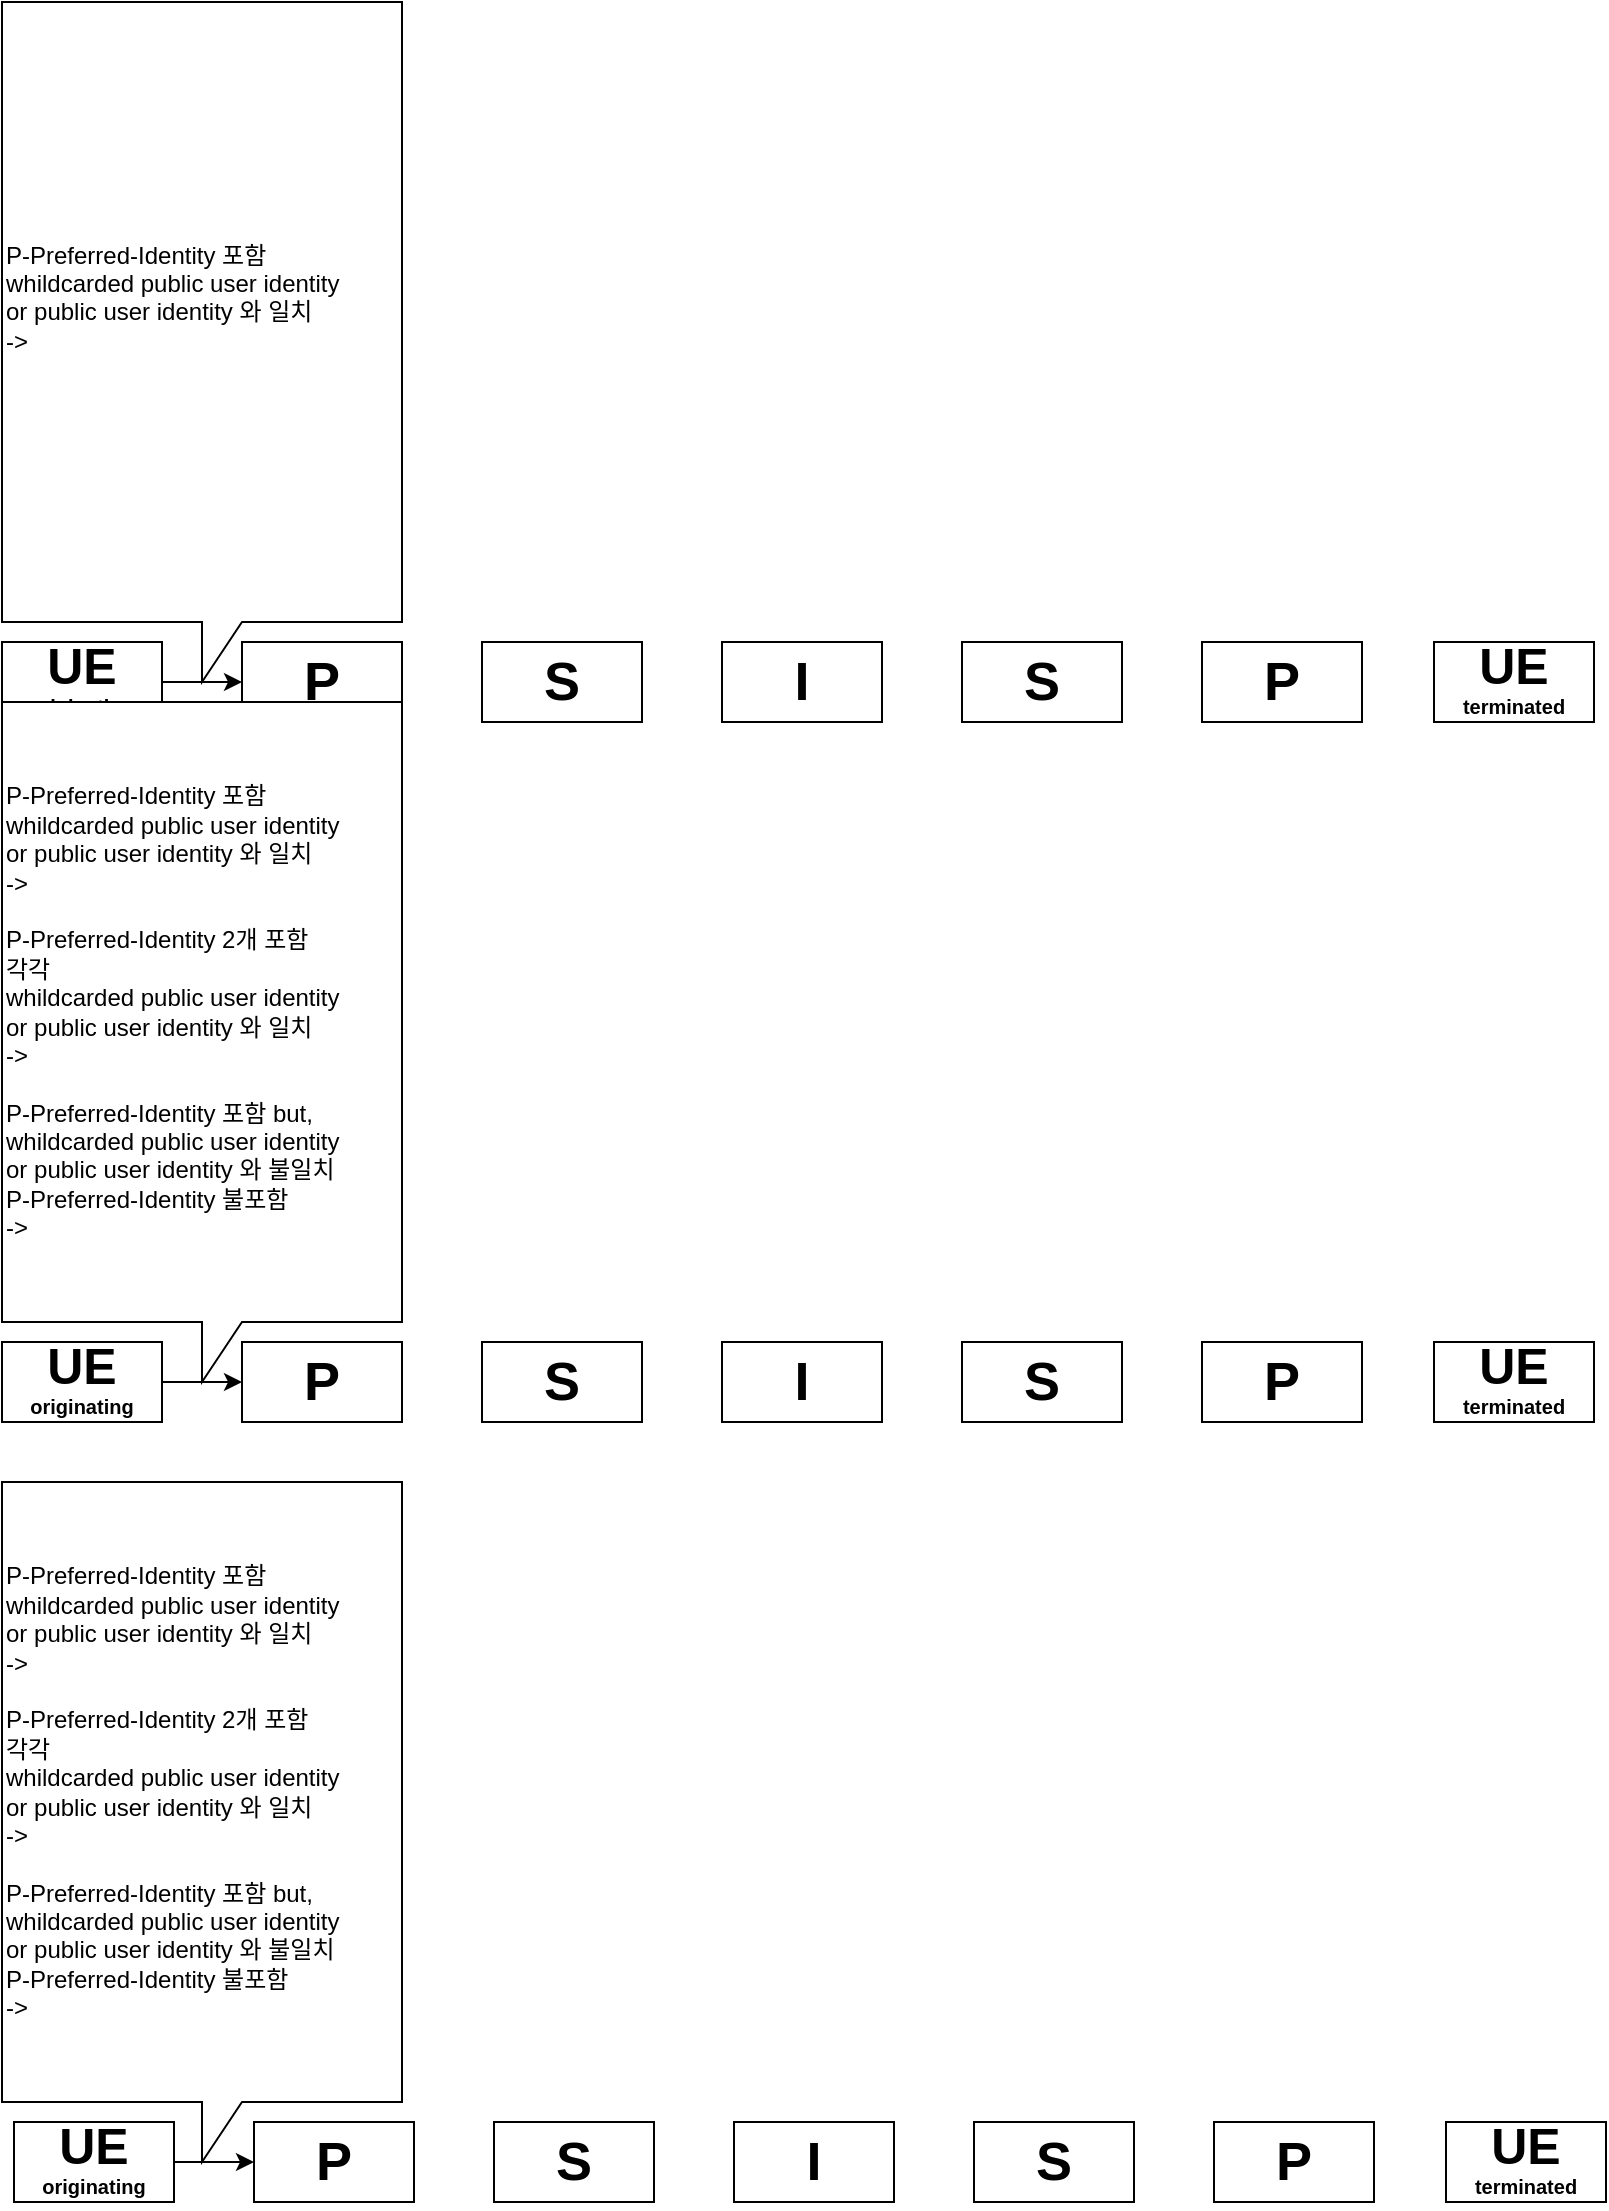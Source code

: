 <mxfile version="24.2.1" type="github">
  <diagram name="페이지-1" id="yByTBNLGPOL0VSUT-d2I">
    <mxGraphModel dx="1434" dy="728" grid="1" gridSize="10" guides="1" tooltips="1" connect="1" arrows="1" fold="1" page="1" pageScale="1" pageWidth="827" pageHeight="1169" math="0" shadow="0">
      <root>
        <mxCell id="0" />
        <mxCell id="1" parent="0" />
        <mxCell id="iQ_baN4OKRyEZQyM4Yl5-14" style="edgeStyle=orthogonalEdgeStyle;rounded=0;orthogonalLoop=1;jettySize=auto;html=1;exitX=1;exitY=0.5;exitDx=0;exitDy=0;entryX=0;entryY=0.5;entryDx=0;entryDy=0;" edge="1" parent="1" source="iQ_baN4OKRyEZQyM4Yl5-6" target="iQ_baN4OKRyEZQyM4Yl5-7">
          <mxGeometry relative="1" as="geometry" />
        </mxCell>
        <mxCell id="iQ_baN4OKRyEZQyM4Yl5-6" value="&lt;font size=&quot;1&quot; style=&quot;&quot;&gt;&lt;b style=&quot;font-size: 25px;&quot;&gt;UE&lt;/b&gt;&lt;/font&gt;&lt;div&gt;&lt;font size=&quot;1&quot; style=&quot;&quot;&gt;&lt;b style=&quot;font-size: 12px;&quot;&gt;&lt;sup&gt;originating&lt;/sup&gt;&lt;/b&gt;&lt;/font&gt;&lt;/div&gt;" style="rounded=0;whiteSpace=wrap;html=1;" vertex="1" parent="1">
          <mxGeometry x="16" y="1110" width="80" height="40" as="geometry" />
        </mxCell>
        <mxCell id="iQ_baN4OKRyEZQyM4Yl5-7" value="&lt;font style=&quot;font-size: 27px;&quot;&gt;&lt;b&gt;P&lt;/b&gt;&lt;/font&gt;" style="rounded=0;whiteSpace=wrap;html=1;" vertex="1" parent="1">
          <mxGeometry x="136" y="1110" width="80" height="40" as="geometry" />
        </mxCell>
        <mxCell id="iQ_baN4OKRyEZQyM4Yl5-8" value="&lt;font style=&quot;font-size: 27px;&quot;&gt;&lt;b&gt;S&lt;/b&gt;&lt;/font&gt;" style="rounded=0;whiteSpace=wrap;html=1;" vertex="1" parent="1">
          <mxGeometry x="256" y="1110" width="80" height="40" as="geometry" />
        </mxCell>
        <mxCell id="iQ_baN4OKRyEZQyM4Yl5-9" value="&lt;font style=&quot;font-size: 27px;&quot;&gt;&lt;b&gt;I&lt;/b&gt;&lt;/font&gt;" style="rounded=0;whiteSpace=wrap;html=1;" vertex="1" parent="1">
          <mxGeometry x="376" y="1110" width="80" height="40" as="geometry" />
        </mxCell>
        <mxCell id="iQ_baN4OKRyEZQyM4Yl5-10" value="&lt;font style=&quot;font-size: 27px;&quot;&gt;&lt;b&gt;S&lt;/b&gt;&lt;/font&gt;" style="rounded=0;whiteSpace=wrap;html=1;" vertex="1" parent="1">
          <mxGeometry x="496" y="1110" width="80" height="40" as="geometry" />
        </mxCell>
        <mxCell id="iQ_baN4OKRyEZQyM4Yl5-11" value="&lt;font style=&quot;font-size: 27px;&quot;&gt;&lt;b&gt;P&lt;/b&gt;&lt;/font&gt;" style="rounded=0;whiteSpace=wrap;html=1;" vertex="1" parent="1">
          <mxGeometry x="616" y="1110" width="80" height="40" as="geometry" />
        </mxCell>
        <mxCell id="iQ_baN4OKRyEZQyM4Yl5-13" value="&lt;b style=&quot;font-size: 25px;&quot;&gt;UE&lt;/b&gt;&lt;br&gt;&lt;b style=&quot;&quot;&gt;&lt;sup style=&quot;&quot;&gt;&lt;font style=&quot;font-size: 10px;&quot;&gt;terminated&lt;/font&gt;&lt;/sup&gt;&lt;/b&gt;" style="rounded=0;whiteSpace=wrap;html=1;" vertex="1" parent="1">
          <mxGeometry x="732" y="1110" width="80" height="40" as="geometry" />
        </mxCell>
        <mxCell id="iQ_baN4OKRyEZQyM4Yl5-15" value="P-Preferred-Identity 포함&lt;div&gt;&lt;div&gt;whildcarded public user identity&amp;nbsp;&lt;/div&gt;&lt;div&gt;or&amp;nbsp;&lt;span style=&quot;background-color: initial;&quot;&gt;public user identity&lt;/span&gt;&lt;span style=&quot;background-color: initial;&quot;&gt;&amp;nbsp;와 일치&amp;nbsp;&lt;/span&gt;&lt;/div&gt;&lt;div&gt;&lt;span style=&quot;background-color: initial;&quot;&gt;-&amp;gt;&amp;nbsp;&lt;/span&gt;&lt;/div&gt;&lt;div&gt;&lt;br&gt;&lt;/div&gt;&lt;div&gt;P-Preferred-Identity 2개 포함&lt;div&gt;&lt;div&gt;각각 &lt;br&gt;whildcarded public user identity&amp;nbsp;&lt;/div&gt;&lt;div&gt;or&amp;nbsp;&lt;span style=&quot;background-color: initial;&quot;&gt;public user identity&lt;/span&gt;&lt;span style=&quot;background-color: initial;&quot;&gt;&amp;nbsp;와 일치&lt;/span&gt;&lt;/div&gt;&lt;/div&gt;&lt;/div&gt;&lt;div&gt;-&amp;gt;&amp;nbsp;&lt;/div&gt;&lt;div&gt;&lt;br&gt;&lt;div&gt;P-Preferred-Identity 포함 but, whildcarded public user identity&amp;nbsp;&lt;/div&gt;&lt;div&gt;or&amp;nbsp;&lt;span style=&quot;background-color: initial;&quot;&gt;public user identity&lt;/span&gt;&lt;span style=&quot;background-color: initial;&quot;&gt;&amp;nbsp;와 불일치&amp;nbsp;&lt;/span&gt;&lt;/div&gt;&lt;div&gt;P-Preferred-Identity 불포함&lt;/div&gt;&lt;/div&gt;&lt;/div&gt;&lt;div&gt;-&amp;gt;&amp;nbsp;&lt;/div&gt;" style="shape=callout;whiteSpace=wrap;html=1;perimeter=calloutPerimeter;align=left;" vertex="1" parent="1">
          <mxGeometry x="10" y="790" width="200" height="340" as="geometry" />
        </mxCell>
        <mxCell id="iQ_baN4OKRyEZQyM4Yl5-16" style="edgeStyle=orthogonalEdgeStyle;rounded=0;orthogonalLoop=1;jettySize=auto;html=1;exitX=1;exitY=0.5;exitDx=0;exitDy=0;entryX=0;entryY=0.5;entryDx=0;entryDy=0;" edge="1" parent="1" source="iQ_baN4OKRyEZQyM4Yl5-17" target="iQ_baN4OKRyEZQyM4Yl5-18">
          <mxGeometry relative="1" as="geometry" />
        </mxCell>
        <mxCell id="iQ_baN4OKRyEZQyM4Yl5-17" value="&lt;font size=&quot;1&quot; style=&quot;&quot;&gt;&lt;b style=&quot;font-size: 25px;&quot;&gt;UE&lt;/b&gt;&lt;/font&gt;&lt;div&gt;&lt;font size=&quot;1&quot; style=&quot;&quot;&gt;&lt;b style=&quot;font-size: 12px;&quot;&gt;&lt;sup&gt;originating&lt;/sup&gt;&lt;/b&gt;&lt;/font&gt;&lt;/div&gt;" style="rounded=0;whiteSpace=wrap;html=1;" vertex="1" parent="1">
          <mxGeometry x="10" y="720" width="80" height="40" as="geometry" />
        </mxCell>
        <mxCell id="iQ_baN4OKRyEZQyM4Yl5-18" value="&lt;font style=&quot;font-size: 27px;&quot;&gt;&lt;b&gt;P&lt;/b&gt;&lt;/font&gt;" style="rounded=0;whiteSpace=wrap;html=1;" vertex="1" parent="1">
          <mxGeometry x="130" y="720" width="80" height="40" as="geometry" />
        </mxCell>
        <mxCell id="iQ_baN4OKRyEZQyM4Yl5-19" value="&lt;font style=&quot;font-size: 27px;&quot;&gt;&lt;b&gt;S&lt;/b&gt;&lt;/font&gt;" style="rounded=0;whiteSpace=wrap;html=1;" vertex="1" parent="1">
          <mxGeometry x="250" y="720" width="80" height="40" as="geometry" />
        </mxCell>
        <mxCell id="iQ_baN4OKRyEZQyM4Yl5-20" value="&lt;font style=&quot;font-size: 27px;&quot;&gt;&lt;b&gt;I&lt;/b&gt;&lt;/font&gt;" style="rounded=0;whiteSpace=wrap;html=1;" vertex="1" parent="1">
          <mxGeometry x="370" y="720" width="80" height="40" as="geometry" />
        </mxCell>
        <mxCell id="iQ_baN4OKRyEZQyM4Yl5-21" value="&lt;font style=&quot;font-size: 27px;&quot;&gt;&lt;b&gt;S&lt;/b&gt;&lt;/font&gt;" style="rounded=0;whiteSpace=wrap;html=1;" vertex="1" parent="1">
          <mxGeometry x="490" y="720" width="80" height="40" as="geometry" />
        </mxCell>
        <mxCell id="iQ_baN4OKRyEZQyM4Yl5-22" value="&lt;font style=&quot;font-size: 27px;&quot;&gt;&lt;b&gt;P&lt;/b&gt;&lt;/font&gt;" style="rounded=0;whiteSpace=wrap;html=1;" vertex="1" parent="1">
          <mxGeometry x="610" y="720" width="80" height="40" as="geometry" />
        </mxCell>
        <mxCell id="iQ_baN4OKRyEZQyM4Yl5-23" value="&lt;b style=&quot;font-size: 25px;&quot;&gt;UE&lt;/b&gt;&lt;br&gt;&lt;b style=&quot;&quot;&gt;&lt;sup style=&quot;&quot;&gt;&lt;font style=&quot;font-size: 10px;&quot;&gt;terminated&lt;/font&gt;&lt;/sup&gt;&lt;/b&gt;" style="rounded=0;whiteSpace=wrap;html=1;" vertex="1" parent="1">
          <mxGeometry x="726" y="720" width="80" height="40" as="geometry" />
        </mxCell>
        <mxCell id="iQ_baN4OKRyEZQyM4Yl5-24" style="edgeStyle=orthogonalEdgeStyle;rounded=0;orthogonalLoop=1;jettySize=auto;html=1;exitX=1;exitY=0.5;exitDx=0;exitDy=0;entryX=0;entryY=0.5;entryDx=0;entryDy=0;" edge="1" parent="1" source="iQ_baN4OKRyEZQyM4Yl5-25" target="iQ_baN4OKRyEZQyM4Yl5-26">
          <mxGeometry relative="1" as="geometry" />
        </mxCell>
        <mxCell id="iQ_baN4OKRyEZQyM4Yl5-25" value="&lt;font size=&quot;1&quot; style=&quot;&quot;&gt;&lt;b style=&quot;font-size: 25px;&quot;&gt;UE&lt;/b&gt;&lt;/font&gt;&lt;div&gt;&lt;font size=&quot;1&quot; style=&quot;&quot;&gt;&lt;b style=&quot;font-size: 12px;&quot;&gt;&lt;sup&gt;originating&lt;/sup&gt;&lt;/b&gt;&lt;/font&gt;&lt;/div&gt;" style="rounded=0;whiteSpace=wrap;html=1;" vertex="1" parent="1">
          <mxGeometry x="10" y="370" width="80" height="40" as="geometry" />
        </mxCell>
        <mxCell id="iQ_baN4OKRyEZQyM4Yl5-26" value="&lt;font style=&quot;font-size: 27px;&quot;&gt;&lt;b&gt;P&lt;/b&gt;&lt;/font&gt;" style="rounded=0;whiteSpace=wrap;html=1;" vertex="1" parent="1">
          <mxGeometry x="130" y="370" width="80" height="40" as="geometry" />
        </mxCell>
        <mxCell id="iQ_baN4OKRyEZQyM4Yl5-27" value="&lt;font style=&quot;font-size: 27px;&quot;&gt;&lt;b&gt;S&lt;/b&gt;&lt;/font&gt;" style="rounded=0;whiteSpace=wrap;html=1;" vertex="1" parent="1">
          <mxGeometry x="250" y="370" width="80" height="40" as="geometry" />
        </mxCell>
        <mxCell id="iQ_baN4OKRyEZQyM4Yl5-28" value="&lt;font style=&quot;font-size: 27px;&quot;&gt;&lt;b&gt;I&lt;/b&gt;&lt;/font&gt;" style="rounded=0;whiteSpace=wrap;html=1;" vertex="1" parent="1">
          <mxGeometry x="370" y="370" width="80" height="40" as="geometry" />
        </mxCell>
        <mxCell id="iQ_baN4OKRyEZQyM4Yl5-29" value="&lt;font style=&quot;font-size: 27px;&quot;&gt;&lt;b&gt;S&lt;/b&gt;&lt;/font&gt;" style="rounded=0;whiteSpace=wrap;html=1;" vertex="1" parent="1">
          <mxGeometry x="490" y="370" width="80" height="40" as="geometry" />
        </mxCell>
        <mxCell id="iQ_baN4OKRyEZQyM4Yl5-30" value="&lt;font style=&quot;font-size: 27px;&quot;&gt;&lt;b&gt;P&lt;/b&gt;&lt;/font&gt;" style="rounded=0;whiteSpace=wrap;html=1;" vertex="1" parent="1">
          <mxGeometry x="610" y="370" width="80" height="40" as="geometry" />
        </mxCell>
        <mxCell id="iQ_baN4OKRyEZQyM4Yl5-31" value="&lt;b style=&quot;font-size: 25px;&quot;&gt;UE&lt;/b&gt;&lt;br&gt;&lt;b style=&quot;&quot;&gt;&lt;sup style=&quot;&quot;&gt;&lt;font style=&quot;font-size: 10px;&quot;&gt;terminated&lt;/font&gt;&lt;/sup&gt;&lt;/b&gt;" style="rounded=0;whiteSpace=wrap;html=1;" vertex="1" parent="1">
          <mxGeometry x="726" y="370" width="80" height="40" as="geometry" />
        </mxCell>
        <mxCell id="iQ_baN4OKRyEZQyM4Yl5-32" value="P-Preferred-Identity 포함&lt;div&gt;&lt;div&gt;whildcarded public user identity&amp;nbsp;&lt;/div&gt;&lt;div&gt;or&amp;nbsp;&lt;span style=&quot;background-color: initial;&quot;&gt;public user identity&lt;/span&gt;&lt;span style=&quot;background-color: initial;&quot;&gt;&amp;nbsp;와 일치&amp;nbsp;&lt;/span&gt;&lt;/div&gt;&lt;div&gt;&lt;span style=&quot;background-color: initial;&quot;&gt;-&amp;gt;&amp;nbsp;&lt;/span&gt;&lt;/div&gt;&lt;div&gt;&lt;br&gt;&lt;/div&gt;&lt;div&gt;P-Preferred-Identity 2개 포함&lt;div&gt;&lt;div&gt;각각 &lt;br&gt;whildcarded public user identity&amp;nbsp;&lt;/div&gt;&lt;div&gt;or&amp;nbsp;&lt;span style=&quot;background-color: initial;&quot;&gt;public user identity&lt;/span&gt;&lt;span style=&quot;background-color: initial;&quot;&gt;&amp;nbsp;와 일치&lt;/span&gt;&lt;/div&gt;&lt;/div&gt;&lt;/div&gt;&lt;div&gt;-&amp;gt;&amp;nbsp;&lt;/div&gt;&lt;div&gt;&lt;br&gt;&lt;div&gt;P-Preferred-Identity 포함 but, whildcarded public user identity&amp;nbsp;&lt;/div&gt;&lt;div&gt;or&amp;nbsp;&lt;span style=&quot;background-color: initial;&quot;&gt;public user identity&lt;/span&gt;&lt;span style=&quot;background-color: initial;&quot;&gt;&amp;nbsp;와 불일치&amp;nbsp;&lt;/span&gt;&lt;/div&gt;&lt;div&gt;P-Preferred-Identity 불포함&lt;/div&gt;&lt;/div&gt;&lt;/div&gt;&lt;div&gt;-&amp;gt;&amp;nbsp;&lt;/div&gt;" style="shape=callout;whiteSpace=wrap;html=1;perimeter=calloutPerimeter;align=left;" vertex="1" parent="1">
          <mxGeometry x="10" y="400" width="200" height="340" as="geometry" />
        </mxCell>
        <mxCell id="iQ_baN4OKRyEZQyM4Yl5-33" value="P-Preferred-Identity 포함&lt;div&gt;&lt;div&gt;whildcarded public user identity&amp;nbsp;&lt;/div&gt;&lt;div&gt;or&amp;nbsp;&lt;span style=&quot;background-color: initial;&quot;&gt;public user identity&lt;/span&gt;&lt;span style=&quot;background-color: initial;&quot;&gt;&amp;nbsp;와 일치&amp;nbsp;&lt;/span&gt;&lt;/div&gt;&lt;div&gt;&lt;span style=&quot;background-color: initial;&quot;&gt;-&amp;gt;&amp;nbsp;&lt;/span&gt;&lt;/div&gt;&lt;div&gt;&lt;br&gt;&lt;/div&gt;&lt;/div&gt;" style="shape=callout;whiteSpace=wrap;html=1;perimeter=calloutPerimeter;align=left;" vertex="1" parent="1">
          <mxGeometry x="10" y="50" width="200" height="340" as="geometry" />
        </mxCell>
      </root>
    </mxGraphModel>
  </diagram>
</mxfile>
